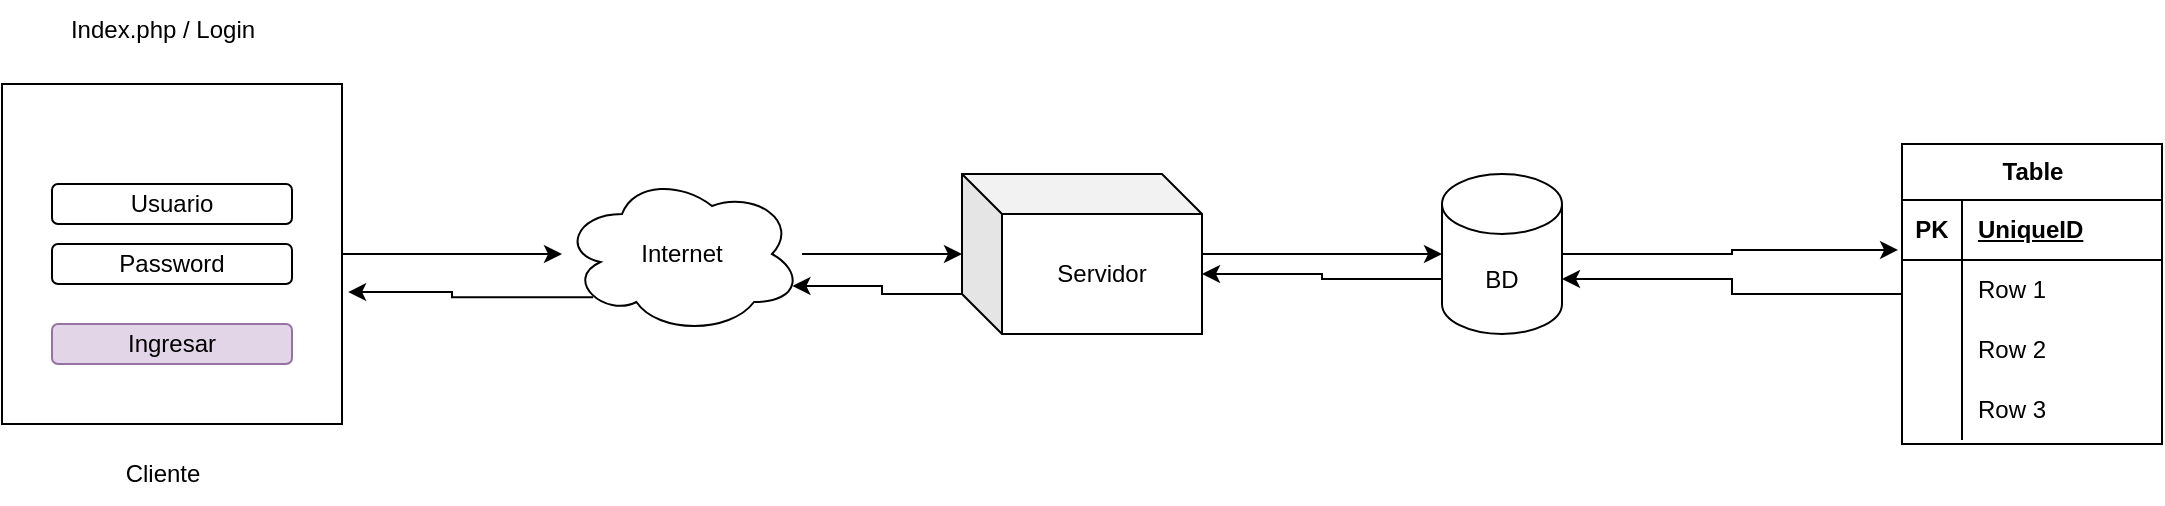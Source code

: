 <mxfile version="22.0.8" type="github">
  <diagram name="Cliente_Servidor" id="yWCF3pf5Nktnhohz_aup">
    <mxGraphModel dx="1434" dy="737" grid="1" gridSize="10" guides="1" tooltips="1" connect="1" arrows="1" fold="1" page="1" pageScale="1" pageWidth="827" pageHeight="1169" math="0" shadow="0">
      <root>
        <mxCell id="0" />
        <mxCell id="1" parent="0" />
        <mxCell id="sBxVz62R8c1c3_oYRN5I-7" style="edgeStyle=orthogonalEdgeStyle;rounded=0;orthogonalLoop=1;jettySize=auto;html=1;" edge="1" parent="1" source="sBxVz62R8c1c3_oYRN5I-1">
          <mxGeometry relative="1" as="geometry">
            <mxPoint x="630" y="317" as="targetPoint" />
          </mxGeometry>
        </mxCell>
        <mxCell id="sBxVz62R8c1c3_oYRN5I-1" value="" style="whiteSpace=wrap;html=1;aspect=fixed;" vertex="1" parent="1">
          <mxGeometry x="350" y="232" width="170" height="170" as="geometry" />
        </mxCell>
        <mxCell id="sBxVz62R8c1c3_oYRN5I-2" value="Cliente" style="text;html=1;align=center;verticalAlign=middle;resizable=0;points=[];autosize=1;strokeColor=none;fillColor=none;" vertex="1" parent="1">
          <mxGeometry x="400" y="412" width="60" height="30" as="geometry" />
        </mxCell>
        <mxCell id="sBxVz62R8c1c3_oYRN5I-3" value="Index.php / Login" style="text;html=1;align=center;verticalAlign=middle;resizable=0;points=[];autosize=1;strokeColor=none;fillColor=none;" vertex="1" parent="1">
          <mxGeometry x="370" y="190" width="120" height="30" as="geometry" />
        </mxCell>
        <mxCell id="sBxVz62R8c1c3_oYRN5I-4" value="Usuario" style="rounded=1;whiteSpace=wrap;html=1;" vertex="1" parent="1">
          <mxGeometry x="375" y="282" width="120" height="20" as="geometry" />
        </mxCell>
        <mxCell id="sBxVz62R8c1c3_oYRN5I-5" value="Password" style="rounded=1;whiteSpace=wrap;html=1;" vertex="1" parent="1">
          <mxGeometry x="375" y="312" width="120" height="20" as="geometry" />
        </mxCell>
        <mxCell id="sBxVz62R8c1c3_oYRN5I-6" value="Ingresar" style="rounded=1;whiteSpace=wrap;html=1;fillColor=#e1d5e7;strokeColor=#9673a6;" vertex="1" parent="1">
          <mxGeometry x="375" y="352" width="120" height="20" as="geometry" />
        </mxCell>
        <mxCell id="sBxVz62R8c1c3_oYRN5I-10" style="edgeStyle=orthogonalEdgeStyle;rounded=0;orthogonalLoop=1;jettySize=auto;html=1;" edge="1" parent="1" source="sBxVz62R8c1c3_oYRN5I-9" target="sBxVz62R8c1c3_oYRN5I-11">
          <mxGeometry relative="1" as="geometry">
            <mxPoint x="790" y="317" as="targetPoint" />
          </mxGeometry>
        </mxCell>
        <mxCell id="sBxVz62R8c1c3_oYRN5I-9" value="Internet" style="ellipse;shape=cloud;whiteSpace=wrap;html=1;" vertex="1" parent="1">
          <mxGeometry x="630" y="277" width="120" height="80" as="geometry" />
        </mxCell>
        <mxCell id="sBxVz62R8c1c3_oYRN5I-12" style="edgeStyle=orthogonalEdgeStyle;rounded=0;orthogonalLoop=1;jettySize=auto;html=1;" edge="1" parent="1" source="sBxVz62R8c1c3_oYRN5I-11" target="sBxVz62R8c1c3_oYRN5I-13">
          <mxGeometry relative="1" as="geometry">
            <mxPoint x="890" y="402" as="targetPoint" />
          </mxGeometry>
        </mxCell>
        <mxCell id="sBxVz62R8c1c3_oYRN5I-11" value="Servidor&lt;br&gt;" style="shape=cube;whiteSpace=wrap;html=1;boundedLbl=1;backgroundOutline=1;darkOpacity=0.05;darkOpacity2=0.1;" vertex="1" parent="1">
          <mxGeometry x="830" y="277" width="120" height="80" as="geometry" />
        </mxCell>
        <mxCell id="sBxVz62R8c1c3_oYRN5I-13" value="BD" style="shape=cylinder3;whiteSpace=wrap;html=1;boundedLbl=1;backgroundOutline=1;size=15;" vertex="1" parent="1">
          <mxGeometry x="1070" y="277" width="60" height="80" as="geometry" />
        </mxCell>
        <mxCell id="sBxVz62R8c1c3_oYRN5I-14" value="Table" style="shape=table;startSize=28;container=1;collapsible=1;childLayout=tableLayout;fixedRows=1;rowLines=0;fontStyle=1;align=center;resizeLast=1;html=1;" vertex="1" parent="1">
          <mxGeometry x="1300" y="262" width="130" height="150" as="geometry" />
        </mxCell>
        <mxCell id="sBxVz62R8c1c3_oYRN5I-15" value="" style="shape=tableRow;horizontal=0;startSize=0;swimlaneHead=0;swimlaneBody=0;fillColor=none;collapsible=0;dropTarget=0;points=[[0,0.5],[1,0.5]];portConstraint=eastwest;top=0;left=0;right=0;bottom=1;" vertex="1" parent="sBxVz62R8c1c3_oYRN5I-14">
          <mxGeometry y="28" width="130" height="30" as="geometry" />
        </mxCell>
        <mxCell id="sBxVz62R8c1c3_oYRN5I-16" value="PK" style="shape=partialRectangle;connectable=0;fillColor=none;top=0;left=0;bottom=0;right=0;fontStyle=1;overflow=hidden;whiteSpace=wrap;html=1;" vertex="1" parent="sBxVz62R8c1c3_oYRN5I-15">
          <mxGeometry width="30" height="30" as="geometry">
            <mxRectangle width="30" height="30" as="alternateBounds" />
          </mxGeometry>
        </mxCell>
        <mxCell id="sBxVz62R8c1c3_oYRN5I-17" value="UniqueID" style="shape=partialRectangle;connectable=0;fillColor=none;top=0;left=0;bottom=0;right=0;align=left;spacingLeft=6;fontStyle=5;overflow=hidden;whiteSpace=wrap;html=1;" vertex="1" parent="sBxVz62R8c1c3_oYRN5I-15">
          <mxGeometry x="30" width="100" height="30" as="geometry">
            <mxRectangle width="100" height="30" as="alternateBounds" />
          </mxGeometry>
        </mxCell>
        <mxCell id="sBxVz62R8c1c3_oYRN5I-18" value="" style="shape=tableRow;horizontal=0;startSize=0;swimlaneHead=0;swimlaneBody=0;fillColor=none;collapsible=0;dropTarget=0;points=[[0,0.5],[1,0.5]];portConstraint=eastwest;top=0;left=0;right=0;bottom=0;" vertex="1" parent="sBxVz62R8c1c3_oYRN5I-14">
          <mxGeometry y="58" width="130" height="30" as="geometry" />
        </mxCell>
        <mxCell id="sBxVz62R8c1c3_oYRN5I-19" value="" style="shape=partialRectangle;connectable=0;fillColor=none;top=0;left=0;bottom=0;right=0;editable=1;overflow=hidden;whiteSpace=wrap;html=1;" vertex="1" parent="sBxVz62R8c1c3_oYRN5I-18">
          <mxGeometry width="30" height="30" as="geometry">
            <mxRectangle width="30" height="30" as="alternateBounds" />
          </mxGeometry>
        </mxCell>
        <mxCell id="sBxVz62R8c1c3_oYRN5I-20" value="Row 1" style="shape=partialRectangle;connectable=0;fillColor=none;top=0;left=0;bottom=0;right=0;align=left;spacingLeft=6;overflow=hidden;whiteSpace=wrap;html=1;" vertex="1" parent="sBxVz62R8c1c3_oYRN5I-18">
          <mxGeometry x="30" width="100" height="30" as="geometry">
            <mxRectangle width="100" height="30" as="alternateBounds" />
          </mxGeometry>
        </mxCell>
        <mxCell id="sBxVz62R8c1c3_oYRN5I-21" value="" style="shape=tableRow;horizontal=0;startSize=0;swimlaneHead=0;swimlaneBody=0;fillColor=none;collapsible=0;dropTarget=0;points=[[0,0.5],[1,0.5]];portConstraint=eastwest;top=0;left=0;right=0;bottom=0;" vertex="1" parent="sBxVz62R8c1c3_oYRN5I-14">
          <mxGeometry y="88" width="130" height="30" as="geometry" />
        </mxCell>
        <mxCell id="sBxVz62R8c1c3_oYRN5I-22" value="" style="shape=partialRectangle;connectable=0;fillColor=none;top=0;left=0;bottom=0;right=0;editable=1;overflow=hidden;whiteSpace=wrap;html=1;" vertex="1" parent="sBxVz62R8c1c3_oYRN5I-21">
          <mxGeometry width="30" height="30" as="geometry">
            <mxRectangle width="30" height="30" as="alternateBounds" />
          </mxGeometry>
        </mxCell>
        <mxCell id="sBxVz62R8c1c3_oYRN5I-23" value="Row 2" style="shape=partialRectangle;connectable=0;fillColor=none;top=0;left=0;bottom=0;right=0;align=left;spacingLeft=6;overflow=hidden;whiteSpace=wrap;html=1;" vertex="1" parent="sBxVz62R8c1c3_oYRN5I-21">
          <mxGeometry x="30" width="100" height="30" as="geometry">
            <mxRectangle width="100" height="30" as="alternateBounds" />
          </mxGeometry>
        </mxCell>
        <mxCell id="sBxVz62R8c1c3_oYRN5I-24" value="" style="shape=tableRow;horizontal=0;startSize=0;swimlaneHead=0;swimlaneBody=0;fillColor=none;collapsible=0;dropTarget=0;points=[[0,0.5],[1,0.5]];portConstraint=eastwest;top=0;left=0;right=0;bottom=0;" vertex="1" parent="sBxVz62R8c1c3_oYRN5I-14">
          <mxGeometry y="118" width="130" height="30" as="geometry" />
        </mxCell>
        <mxCell id="sBxVz62R8c1c3_oYRN5I-25" value="" style="shape=partialRectangle;connectable=0;fillColor=none;top=0;left=0;bottom=0;right=0;editable=1;overflow=hidden;whiteSpace=wrap;html=1;" vertex="1" parent="sBxVz62R8c1c3_oYRN5I-24">
          <mxGeometry width="30" height="30" as="geometry">
            <mxRectangle width="30" height="30" as="alternateBounds" />
          </mxGeometry>
        </mxCell>
        <mxCell id="sBxVz62R8c1c3_oYRN5I-26" value="Row 3" style="shape=partialRectangle;connectable=0;fillColor=none;top=0;left=0;bottom=0;right=0;align=left;spacingLeft=6;overflow=hidden;whiteSpace=wrap;html=1;" vertex="1" parent="sBxVz62R8c1c3_oYRN5I-24">
          <mxGeometry x="30" width="100" height="30" as="geometry">
            <mxRectangle width="100" height="30" as="alternateBounds" />
          </mxGeometry>
        </mxCell>
        <mxCell id="sBxVz62R8c1c3_oYRN5I-27" style="edgeStyle=orthogonalEdgeStyle;rounded=0;orthogonalLoop=1;jettySize=auto;html=1;entryX=-0.015;entryY=0.833;entryDx=0;entryDy=0;entryPerimeter=0;" edge="1" parent="1" source="sBxVz62R8c1c3_oYRN5I-13" target="sBxVz62R8c1c3_oYRN5I-15">
          <mxGeometry relative="1" as="geometry" />
        </mxCell>
        <mxCell id="sBxVz62R8c1c3_oYRN5I-28" style="edgeStyle=orthogonalEdgeStyle;rounded=0;orthogonalLoop=1;jettySize=auto;html=1;entryX=1;entryY=0;entryDx=0;entryDy=52.5;entryPerimeter=0;" edge="1" parent="1" source="sBxVz62R8c1c3_oYRN5I-14" target="sBxVz62R8c1c3_oYRN5I-13">
          <mxGeometry relative="1" as="geometry" />
        </mxCell>
        <mxCell id="sBxVz62R8c1c3_oYRN5I-30" style="edgeStyle=orthogonalEdgeStyle;rounded=0;orthogonalLoop=1;jettySize=auto;html=1;exitX=0;exitY=0;exitDx=0;exitDy=52.5;exitPerimeter=0;entryX=0;entryY=0;entryDx=120;entryDy=50;entryPerimeter=0;" edge="1" parent="1" source="sBxVz62R8c1c3_oYRN5I-13" target="sBxVz62R8c1c3_oYRN5I-11">
          <mxGeometry relative="1" as="geometry" />
        </mxCell>
        <mxCell id="sBxVz62R8c1c3_oYRN5I-31" style="edgeStyle=orthogonalEdgeStyle;rounded=0;orthogonalLoop=1;jettySize=auto;html=1;exitX=0;exitY=0;exitDx=0;exitDy=60;exitPerimeter=0;entryX=0.96;entryY=0.7;entryDx=0;entryDy=0;entryPerimeter=0;" edge="1" parent="1" source="sBxVz62R8c1c3_oYRN5I-11" target="sBxVz62R8c1c3_oYRN5I-9">
          <mxGeometry relative="1" as="geometry" />
        </mxCell>
        <mxCell id="sBxVz62R8c1c3_oYRN5I-32" style="edgeStyle=orthogonalEdgeStyle;rounded=0;orthogonalLoop=1;jettySize=auto;html=1;exitX=0.13;exitY=0.77;exitDx=0;exitDy=0;exitPerimeter=0;entryX=1.018;entryY=0.612;entryDx=0;entryDy=0;entryPerimeter=0;" edge="1" parent="1" source="sBxVz62R8c1c3_oYRN5I-9" target="sBxVz62R8c1c3_oYRN5I-1">
          <mxGeometry relative="1" as="geometry" />
        </mxCell>
      </root>
    </mxGraphModel>
  </diagram>
</mxfile>
